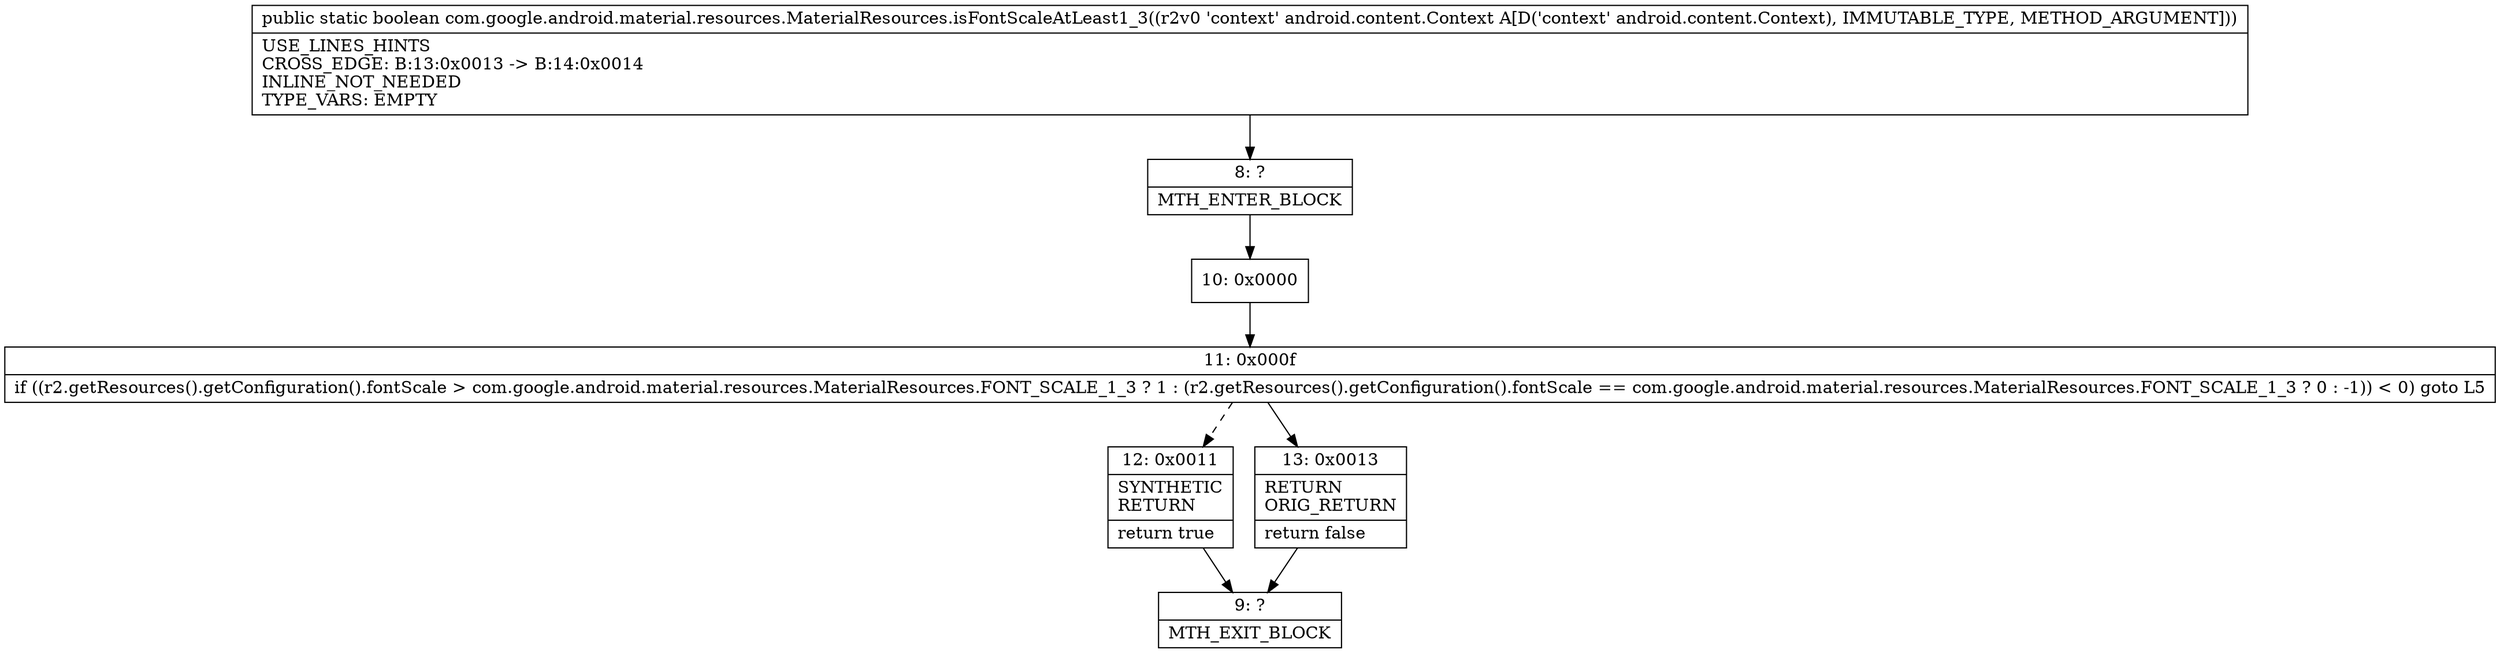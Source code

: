 digraph "CFG forcom.google.android.material.resources.MaterialResources.isFontScaleAtLeast1_3(Landroid\/content\/Context;)Z" {
Node_8 [shape=record,label="{8\:\ ?|MTH_ENTER_BLOCK\l}"];
Node_10 [shape=record,label="{10\:\ 0x0000}"];
Node_11 [shape=record,label="{11\:\ 0x000f|if ((r2.getResources().getConfiguration().fontScale \> com.google.android.material.resources.MaterialResources.FONT_SCALE_1_3 ? 1 : (r2.getResources().getConfiguration().fontScale == com.google.android.material.resources.MaterialResources.FONT_SCALE_1_3 ? 0 : \-1)) \< 0) goto L5\l}"];
Node_12 [shape=record,label="{12\:\ 0x0011|SYNTHETIC\lRETURN\l|return true\l}"];
Node_9 [shape=record,label="{9\:\ ?|MTH_EXIT_BLOCK\l}"];
Node_13 [shape=record,label="{13\:\ 0x0013|RETURN\lORIG_RETURN\l|return false\l}"];
MethodNode[shape=record,label="{public static boolean com.google.android.material.resources.MaterialResources.isFontScaleAtLeast1_3((r2v0 'context' android.content.Context A[D('context' android.content.Context), IMMUTABLE_TYPE, METHOD_ARGUMENT]))  | USE_LINES_HINTS\lCROSS_EDGE: B:13:0x0013 \-\> B:14:0x0014\lINLINE_NOT_NEEDED\lTYPE_VARS: EMPTY\l}"];
MethodNode -> Node_8;Node_8 -> Node_10;
Node_10 -> Node_11;
Node_11 -> Node_12[style=dashed];
Node_11 -> Node_13;
Node_12 -> Node_9;
Node_13 -> Node_9;
}

